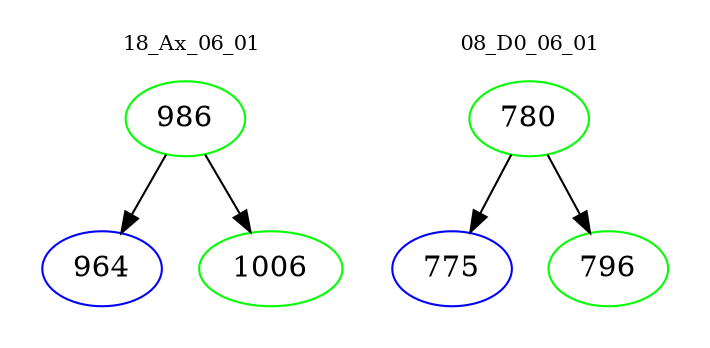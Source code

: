 digraph{
subgraph cluster_0 {
color = white
label = "18_Ax_06_01";
fontsize=10;
T0_986 [label="986", color="green"]
T0_986 -> T0_964 [color="black"]
T0_964 [label="964", color="blue"]
T0_986 -> T0_1006 [color="black"]
T0_1006 [label="1006", color="green"]
}
subgraph cluster_1 {
color = white
label = "08_D0_06_01";
fontsize=10;
T1_780 [label="780", color="green"]
T1_780 -> T1_775 [color="black"]
T1_775 [label="775", color="blue"]
T1_780 -> T1_796 [color="black"]
T1_796 [label="796", color="green"]
}
}
